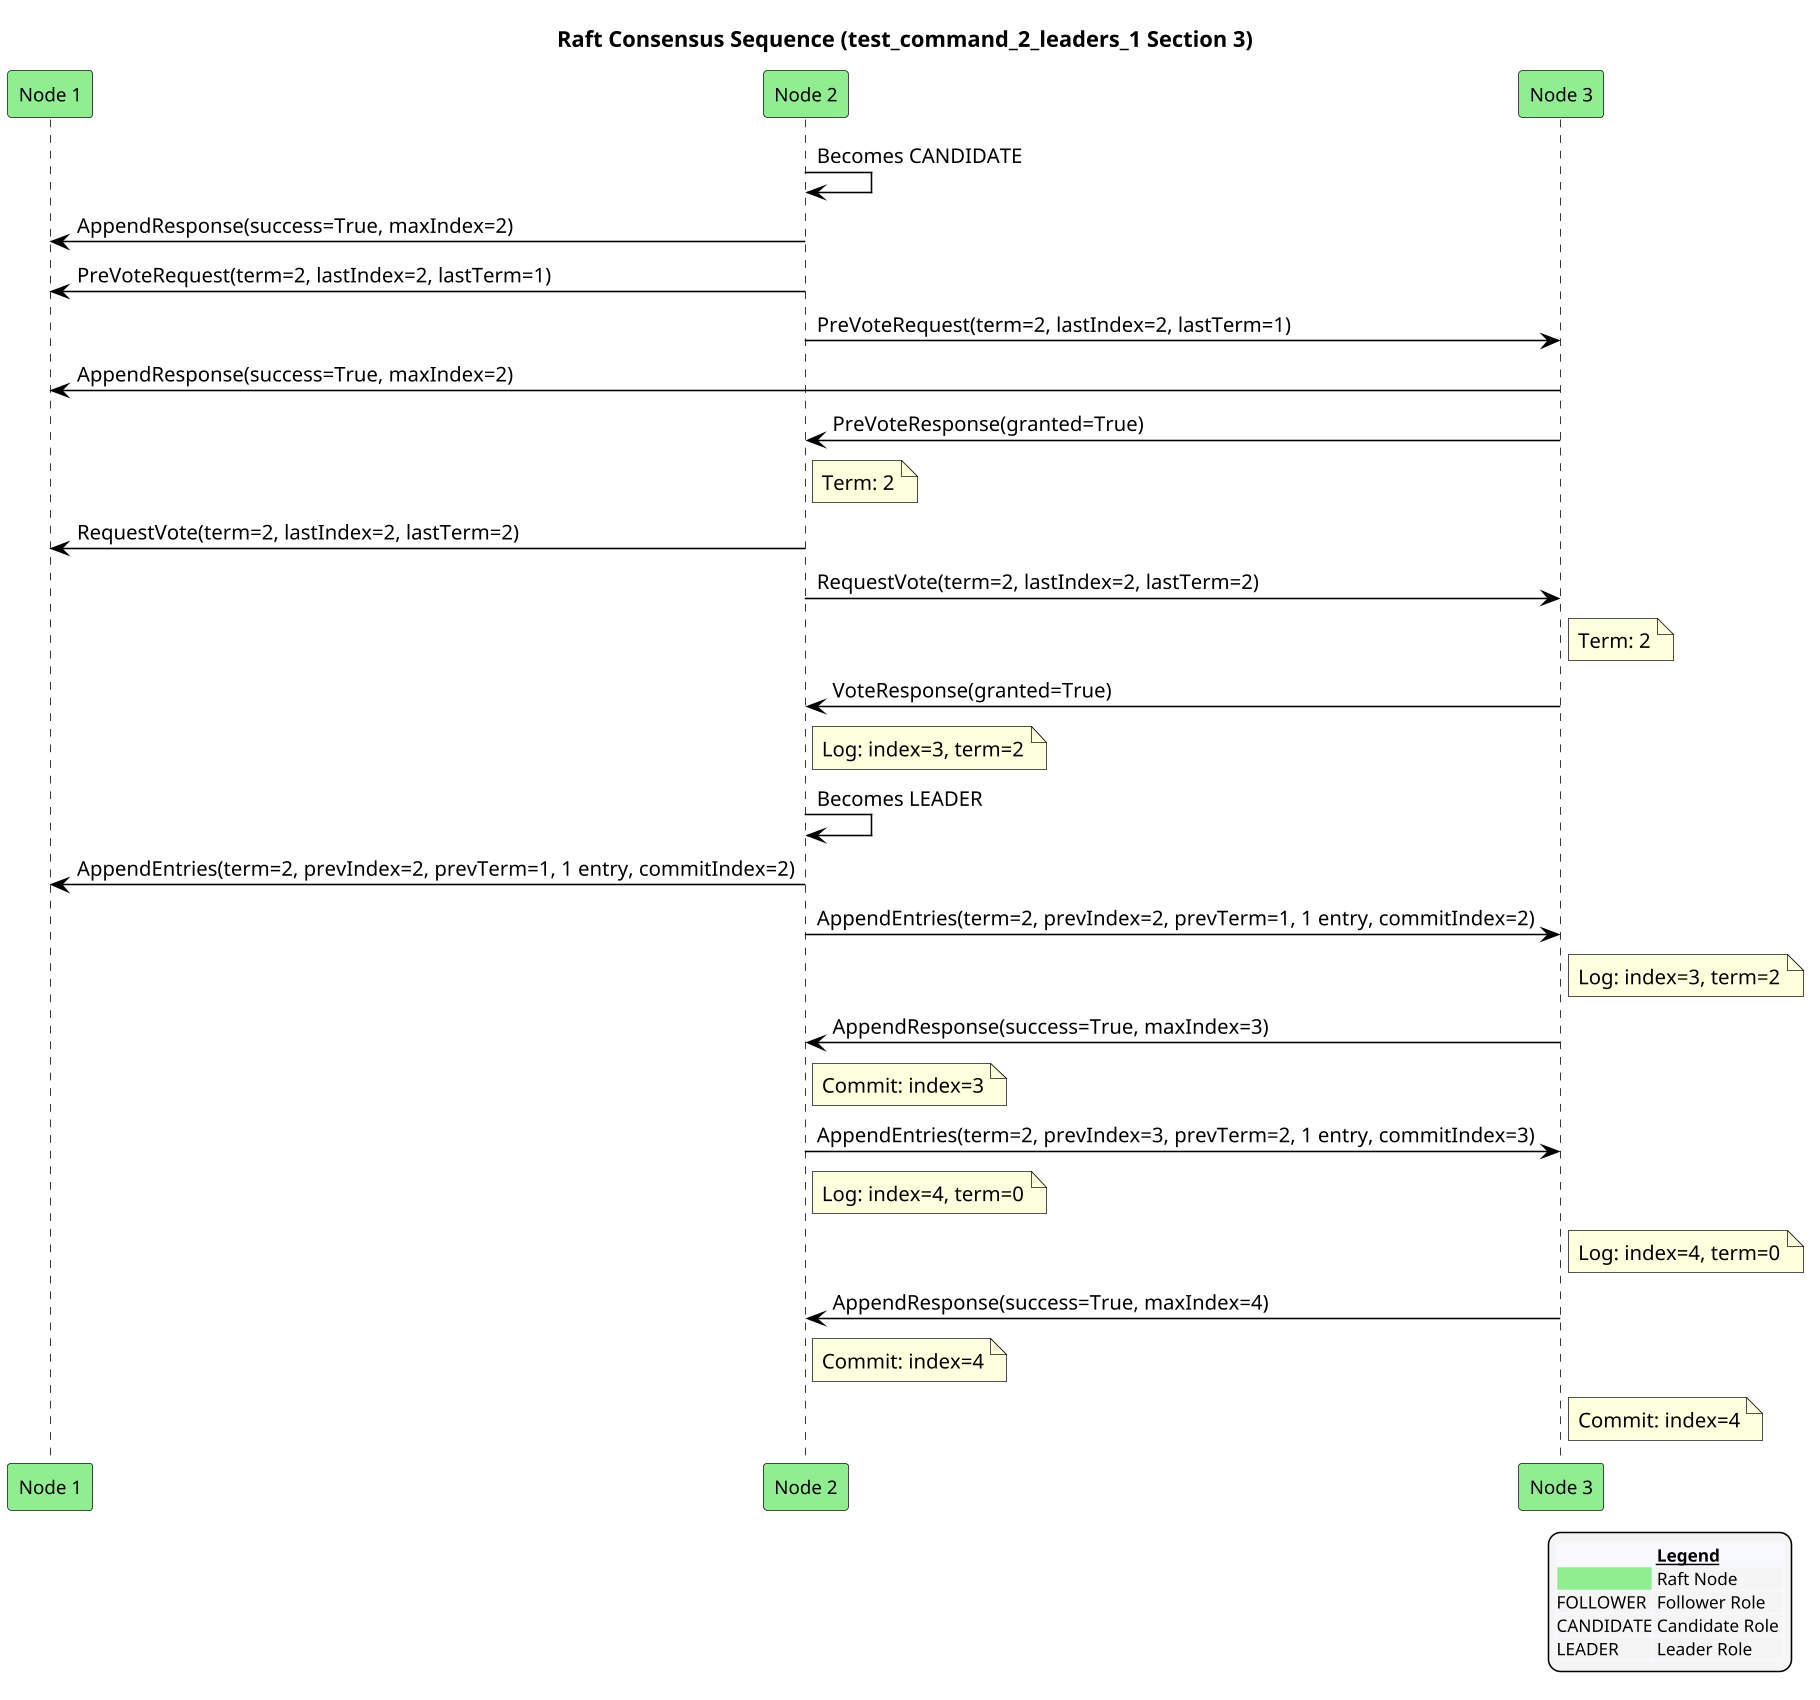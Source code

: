 @startuml
!pragma ratio 0.7
skinparam dpi 150
skinparam monochrome false
skinparam sequence {
  ArrowColor Black
  ActorBorderColor Black
  LifeLineBorderColor Black
  ParticipantFontSize 12
  Padding 10
}
skinparam legend {
  BackgroundColor #F5F5F5
  FontSize 11
}
title Raft Consensus Sequence (test_command_2_leaders_1 Section 3)

participant "Node 1" as n1 order 10 #Lightgreen
participant "Node 2" as n2 order 20 #Lightgreen
participant "Node 3" as n3 order 30 #Lightgreen
n2 -> n2: Becomes CANDIDATE
n2 -> n1: AppendResponse(success=True, maxIndex=2)
n2 -> n1: PreVoteRequest(term=2, lastIndex=2, lastTerm=1)
n2 -> n3: PreVoteRequest(term=2, lastIndex=2, lastTerm=1)
n3 -> n1: AppendResponse(success=True, maxIndex=2)
n3 -> n2: PreVoteResponse(granted=True)
note right of n2: Term: 2
n2 -> n1: RequestVote(term=2, lastIndex=2, lastTerm=2)
n2 -> n3: RequestVote(term=2, lastIndex=2, lastTerm=2)
note right of n3: Term: 2
n3 -> n2: VoteResponse(granted=True)
note right of n2: Log: index=3, term=2
n2 -> n2: Becomes LEADER
n2 -> n1: AppendEntries(term=2, prevIndex=2, prevTerm=1, 1 entry, commitIndex=2)
n2 -> n3: AppendEntries(term=2, prevIndex=2, prevTerm=1, 1 entry, commitIndex=2)
note right of n3: Log: index=3, term=2
n3 -> n2: AppendResponse(success=True, maxIndex=3)
note right of n2: Commit: index=3
n2 -> n3: AppendEntries(term=2, prevIndex=3, prevTerm=2, 1 entry, commitIndex=3)
note right of n2: Log: index=4, term=0
note right of n3: Log: index=4, term=0
n3 -> n2: AppendResponse(success=True, maxIndex=4)
note right of n2: Commit: index=4
note right of n3: Commit: index=4

legend right
  <#GhostWhite,#GhostWhite>|      |= __Legend__ |
  |<#Lightgreen>| Raft Node |
  |FOLLOWER| Follower Role |
  |CANDIDATE| Candidate Role |
  |LEADER| Leader Role |
endlegend
@enduml
